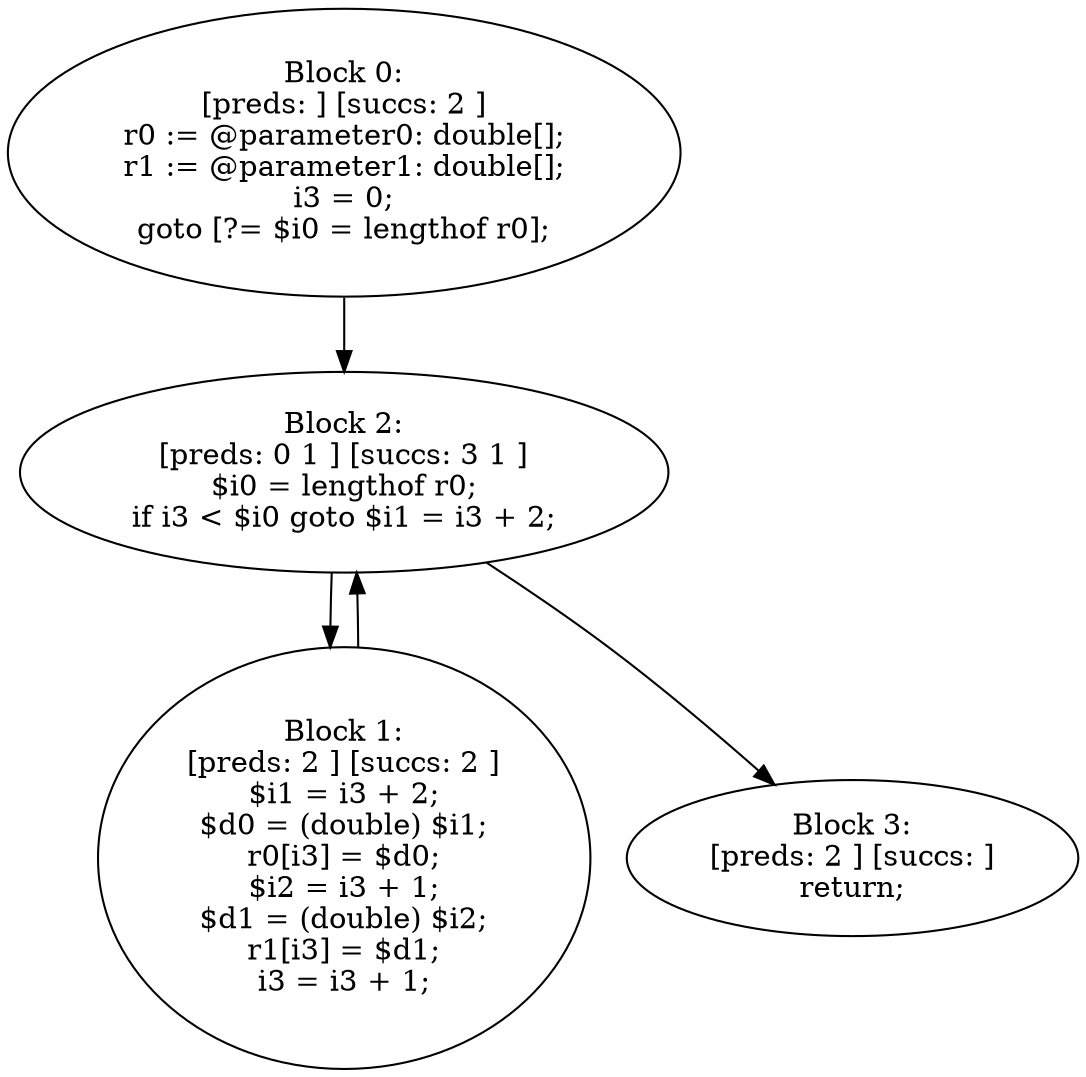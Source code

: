 digraph "unitGraph" {
    "Block 0:
[preds: ] [succs: 2 ]
r0 := @parameter0: double[];
r1 := @parameter1: double[];
i3 = 0;
goto [?= $i0 = lengthof r0];
"
    "Block 1:
[preds: 2 ] [succs: 2 ]
$i1 = i3 + 2;
$d0 = (double) $i1;
r0[i3] = $d0;
$i2 = i3 + 1;
$d1 = (double) $i2;
r1[i3] = $d1;
i3 = i3 + 1;
"
    "Block 2:
[preds: 0 1 ] [succs: 3 1 ]
$i0 = lengthof r0;
if i3 < $i0 goto $i1 = i3 + 2;
"
    "Block 3:
[preds: 2 ] [succs: ]
return;
"
    "Block 0:
[preds: ] [succs: 2 ]
r0 := @parameter0: double[];
r1 := @parameter1: double[];
i3 = 0;
goto [?= $i0 = lengthof r0];
"->"Block 2:
[preds: 0 1 ] [succs: 3 1 ]
$i0 = lengthof r0;
if i3 < $i0 goto $i1 = i3 + 2;
";
    "Block 1:
[preds: 2 ] [succs: 2 ]
$i1 = i3 + 2;
$d0 = (double) $i1;
r0[i3] = $d0;
$i2 = i3 + 1;
$d1 = (double) $i2;
r1[i3] = $d1;
i3 = i3 + 1;
"->"Block 2:
[preds: 0 1 ] [succs: 3 1 ]
$i0 = lengthof r0;
if i3 < $i0 goto $i1 = i3 + 2;
";
    "Block 2:
[preds: 0 1 ] [succs: 3 1 ]
$i0 = lengthof r0;
if i3 < $i0 goto $i1 = i3 + 2;
"->"Block 3:
[preds: 2 ] [succs: ]
return;
";
    "Block 2:
[preds: 0 1 ] [succs: 3 1 ]
$i0 = lengthof r0;
if i3 < $i0 goto $i1 = i3 + 2;
"->"Block 1:
[preds: 2 ] [succs: 2 ]
$i1 = i3 + 2;
$d0 = (double) $i1;
r0[i3] = $d0;
$i2 = i3 + 1;
$d1 = (double) $i2;
r1[i3] = $d1;
i3 = i3 + 1;
";
}
